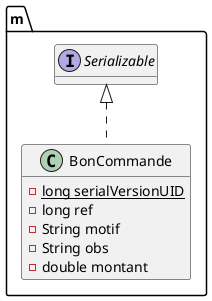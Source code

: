 @startuml
hide methods
package m{
class BonCommande {
	-{static} long serialVersionUID
	-long ref
	-String motif
	-String obs
	-double montant
}
interface Serializable {
}
Serializable <|.. BonCommande
}
@enduml
